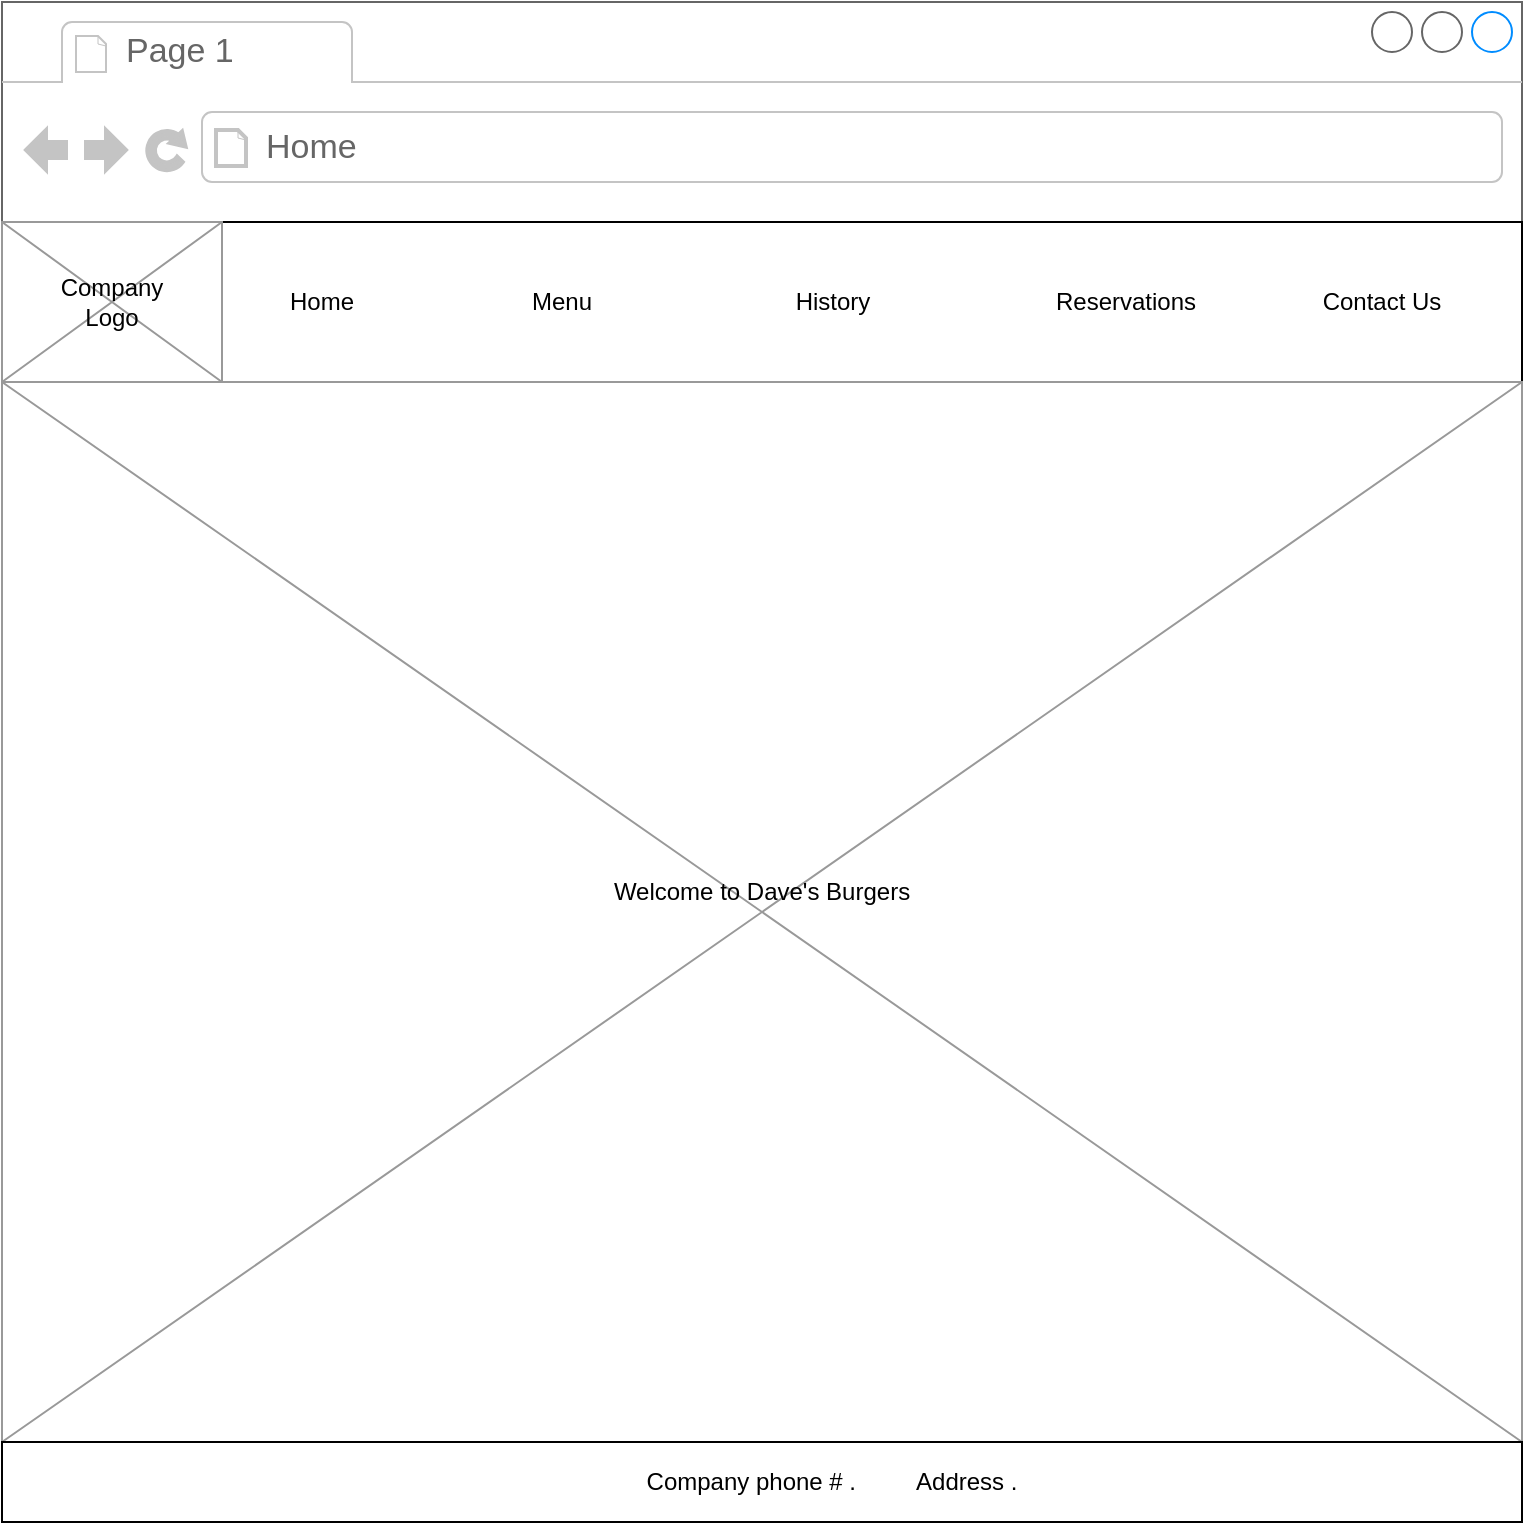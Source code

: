 <mxfile version="10.6.3" type="device"><diagram id="4Xnd7XUJ0PK8Rus7p_5w" name="Page-1"><mxGraphModel dx="1059" dy="674" grid="1" gridSize="10" guides="1" tooltips="1" connect="1" arrows="1" fold="1" page="1" pageScale="1" pageWidth="850" pageHeight="1100" math="0" shadow="0"><root><mxCell id="0"/><mxCell id="1" parent="0"/><mxCell id="Z5OUR-Z-KqaMQOXOhmBI-1" value="F" style="strokeWidth=1;shadow=0;dashed=0;align=center;html=1;shape=mxgraph.mockup.containers.browserWindow;rSize=0;fillColor=#ffffff;strokeColor=#666666;strokeColor2=#008cff;strokeColor3=#c4c4c4;mainText=,;recursiveResize=0;" parent="1" vertex="1"><mxGeometry y="10" width="760" height="760" as="geometry"/></mxCell><mxCell id="Z5OUR-Z-KqaMQOXOhmBI-2" value="Page 1" style="strokeWidth=1;shadow=0;dashed=0;align=center;html=1;shape=mxgraph.mockup.containers.anchor;fontSize=17;fontColor=#666666;align=left;" parent="Z5OUR-Z-KqaMQOXOhmBI-1" vertex="1"><mxGeometry x="60" y="12" width="110" height="26" as="geometry"/></mxCell><mxCell id="Z5OUR-Z-KqaMQOXOhmBI-3" value="Home" style="strokeWidth=1;shadow=0;dashed=0;align=center;html=1;shape=mxgraph.mockup.containers.anchor;rSize=0;fontSize=17;fontColor=#666666;align=left;" parent="Z5OUR-Z-KqaMQOXOhmBI-1" vertex="1"><mxGeometry x="130" y="60" width="250" height="26" as="geometry"/></mxCell><mxCell id="Z5OUR-Z-KqaMQOXOhmBI-6" value="" style="rounded=0;whiteSpace=wrap;html=1;" parent="Z5OUR-Z-KqaMQOXOhmBI-1" vertex="1"><mxGeometry y="110" width="760" height="80" as="geometry"/></mxCell><mxCell id="Z5OUR-Z-KqaMQOXOhmBI-19" value="" style="verticalLabelPosition=bottom;shadow=0;dashed=0;align=center;html=1;verticalAlign=top;strokeWidth=1;shape=mxgraph.mockup.graphics.simpleIcon;strokeColor=#999999;fillColor=#ffffff;" parent="Z5OUR-Z-KqaMQOXOhmBI-1" vertex="1"><mxGeometry y="190" width="760" height="530" as="geometry"/></mxCell><mxCell id="Z5OUR-Z-KqaMQOXOhmBI-20" value="" style="rounded=0;whiteSpace=wrap;html=1;" parent="Z5OUR-Z-KqaMQOXOhmBI-1" vertex="1"><mxGeometry y="720" width="760" height="40" as="geometry"/></mxCell><mxCell id="Z5OUR-Z-KqaMQOXOhmBI-22" value="Home" style="text;html=1;strokeColor=none;fillColor=none;align=center;verticalAlign=middle;whiteSpace=wrap;rounded=0;" parent="Z5OUR-Z-KqaMQOXOhmBI-1" vertex="1"><mxGeometry x="130" y="140" width="60" height="20" as="geometry"/></mxCell><mxCell id="Z5OUR-Z-KqaMQOXOhmBI-23" value="Menu" style="text;html=1;strokeColor=none;fillColor=none;align=center;verticalAlign=middle;whiteSpace=wrap;rounded=0;" parent="Z5OUR-Z-KqaMQOXOhmBI-1" vertex="1"><mxGeometry x="220" y="140" width="120" height="20" as="geometry"/></mxCell><mxCell id="Z5OUR-Z-KqaMQOXOhmBI-24" value="History" style="text;html=1;strokeColor=none;fillColor=none;align=center;verticalAlign=middle;whiteSpace=wrap;rounded=0;" parent="Z5OUR-Z-KqaMQOXOhmBI-1" vertex="1"><mxGeometry x="377.5" y="140" width="75" height="20" as="geometry"/></mxCell><mxCell id="Z5OUR-Z-KqaMQOXOhmBI-25" value="Reservations" style="text;html=1;strokeColor=none;fillColor=none;align=center;verticalAlign=middle;whiteSpace=wrap;rounded=0;" parent="Z5OUR-Z-KqaMQOXOhmBI-1" vertex="1"><mxGeometry x="511.5" y="140" width="100" height="20" as="geometry"/></mxCell><mxCell id="Z5OUR-Z-KqaMQOXOhmBI-26" value="Contact Us" style="text;html=1;strokeColor=none;fillColor=none;align=center;verticalAlign=middle;whiteSpace=wrap;rounded=0;" parent="Z5OUR-Z-KqaMQOXOhmBI-1" vertex="1"><mxGeometry x="650" y="140" width="80" height="20" as="geometry"/></mxCell><mxCell id="Z5OUR-Z-KqaMQOXOhmBI-27" value="Company phone # .&amp;nbsp; &amp;nbsp; &amp;nbsp; &amp;nbsp; &amp;nbsp;Address ." style="text;html=1;strokeColor=none;fillColor=none;align=center;verticalAlign=middle;whiteSpace=wrap;rounded=0;" parent="Z5OUR-Z-KqaMQOXOhmBI-1" vertex="1"><mxGeometry x="260" y="730" width="310" height="20" as="geometry"/></mxCell><mxCell id="vLAFyzmP9r4KrmJXYjlW-1" value="Welcome to Dave's Burgers" style="text;html=1;strokeColor=none;fillColor=none;align=center;verticalAlign=middle;whiteSpace=wrap;rounded=0;" parent="Z5OUR-Z-KqaMQOXOhmBI-1" vertex="1"><mxGeometry x="240" y="420" width="280" height="50" as="geometry"/></mxCell><mxCell id="Z5OUR-Z-KqaMQOXOhmBI-21" value="" style="verticalLabelPosition=bottom;shadow=0;dashed=0;align=center;html=1;verticalAlign=top;strokeWidth=1;shape=mxgraph.mockup.graphics.simpleIcon;strokeColor=#999999;fillColor=#ffffff;" parent="1" vertex="1"><mxGeometry y="120" width="110" height="80" as="geometry"/></mxCell><mxCell id="Z5OUR-Z-KqaMQOXOhmBI-31" value="Company Logo" style="text;html=1;strokeColor=none;fillColor=none;align=center;verticalAlign=middle;whiteSpace=wrap;rounded=0;" parent="1" vertex="1"><mxGeometry x="35" y="150" width="40" height="20" as="geometry"/></mxCell></root></mxGraphModel></diagram></mxfile>